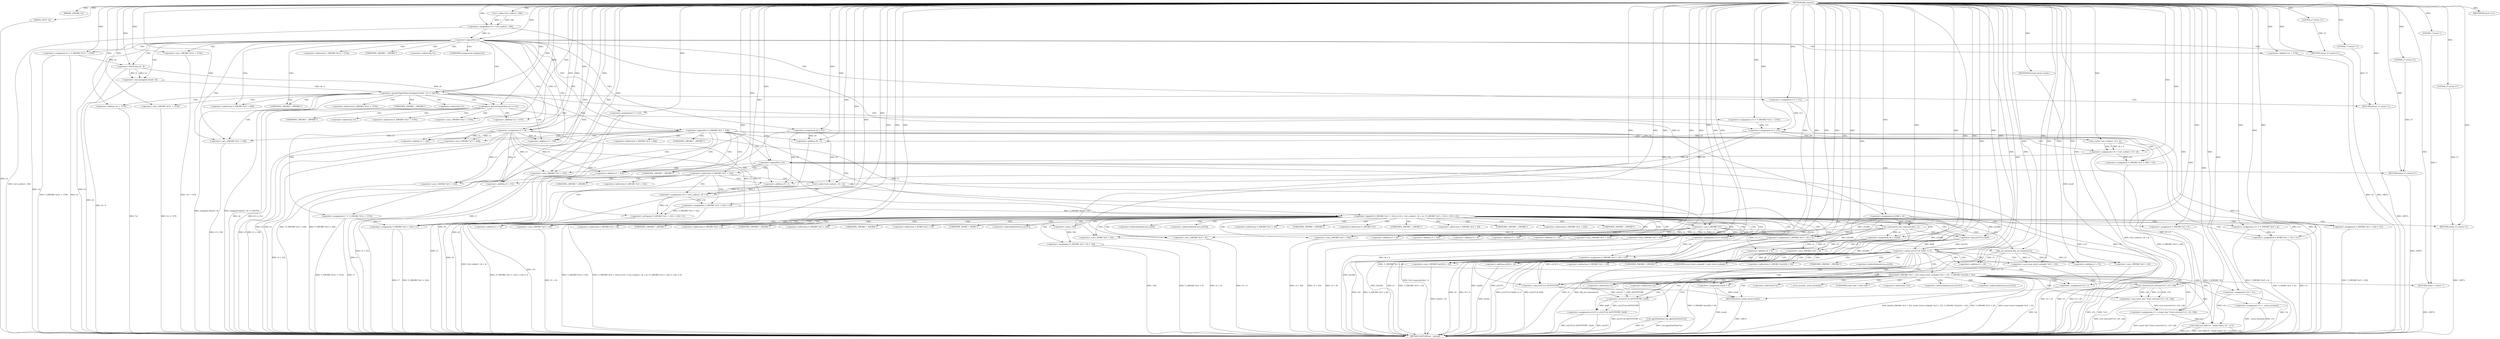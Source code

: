 digraph tftp_connect {  
"1000117" [label = "(METHOD,tftp_connect)" ]
"1000425" [label = "(METHOD_RETURN,int __fastcall)" ]
"1000118" [label = "(PARAM,_DWORD *a1)" ]
"1000119" [label = "(PARAM,_BYTE *a2)" ]
"1000137" [label = "(<operator>.assignment,v4 = Curl_ccalloc(1, 336))" ]
"1000139" [label = "(Curl_ccalloc,Curl_ccalloc(1, 336))" ]
"1000142" [label = "(<operator>.assignment,a1[188] = v4)" ]
"1000148" [label = "(<operator>.logicalNot,!v4)" ]
"1000150" [label = "(RETURN,return 27;,return 27;)" ]
"1000151" [label = "(LITERAL,27,return 27;)" ]
"1000152" [label = "(<operator>.assignment,v5 = v4)" ]
"1000155" [label = "(<operator>.assignment,v6 = *(_DWORD *)(*a1 + 1576))" ]
"1000158" [label = "(<operator>.cast,(_DWORD *)(*a1 + 1576))" ]
"1000160" [label = "(<operator>.addition,*a1 + 1576)" ]
"1000165" [label = "(IDENTIFIER,v6,if ( v6 ))" ]
"1000167" [label = "(<operator>.assignment,v13 = 512)" ]
"1000171" [label = "(<operator>.greaterEqualsThan,(unsigned int)(v6 - 8) >= 0xFFB1)" ]
"1000172" [label = "(<operator>.cast,(unsigned int)(v6 - 8))" ]
"1000174" [label = "(<operator>.subtraction,v6 - 8)" ]
"1000178" [label = "(RETURN,return 71;,return 71;)" ]
"1000179" [label = "(LITERAL,71,return 71;)" ]
"1000181" [label = "(<operator>.greaterEqualsThan,v6 >= 512)" ]
"1000184" [label = "(<operator>.assignment,v13 = *(_DWORD *)(*a1 + 1576))" ]
"1000187" [label = "(<operator>.cast,(_DWORD *)(*a1 + 1576))" ]
"1000189" [label = "(<operator>.addition,*a1 + 1576)" ]
"1000193" [label = "(<operator>.assignment,v7 = *(_DWORD *)(*a1 + 1576))" ]
"1000196" [label = "(<operator>.cast,(_DWORD *)(*a1 + 1576))" ]
"1000198" [label = "(<operator>.addition,*a1 + 1576)" ]
"1000202" [label = "(<operator>.assignment,v8 = v13)" ]
"1000207" [label = "(<operator>.assignment,v7 = 512)" ]
"1000210" [label = "(<operator>.assignment,v8 = 512)" ]
"1000214" [label = "(<operator>.logicalNot,!*(_DWORD *)(v5 + 328))" ]
"1000216" [label = "(<operator>.cast,(_DWORD *)(v5 + 328))" ]
"1000218" [label = "(<operator>.addition,v5 + 328)" ]
"1000222" [label = "(<operator>.assignment,v14 = Curl_ccalloc(1, v8 + 4))" ]
"1000224" [label = "(Curl_ccalloc,Curl_ccalloc(1, v8 + 4))" ]
"1000226" [label = "(<operator>.addition,v8 + 4)" ]
"1000229" [label = "(<operator>.assignment,*(_DWORD *)(v5 + 328) = v14)" ]
"1000231" [label = "(<operator>.cast,(_DWORD *)(v5 + 328))" ]
"1000233" [label = "(<operator>.addition,v5 + 328)" ]
"1000238" [label = "(<operator>.logicalNot,!v14)" ]
"1000240" [label = "(RETURN,return 27;,return 27;)" ]
"1000241" [label = "(LITERAL,27,return 27;)" ]
"1000243" [label = "(<operator>.logicalOr,*(_DWORD *)(v5 + 332) || (v18 = Curl_ccalloc(1, v8 + 4), (*(_DWORD *)(v5 + 332) = v18) != 0))" ]
"1000245" [label = "(<operator>.cast,(_DWORD *)(v5 + 332))" ]
"1000247" [label = "(<operator>.addition,v5 + 332)" ]
"1000251" [label = "(<operator>.assignment,v18 = Curl_ccalloc(1, v8 + 4))" ]
"1000253" [label = "(Curl_ccalloc,Curl_ccalloc(1, v8 + 4))" ]
"1000255" [label = "(<operator>.addition,v8 + 4)" ]
"1000258" [label = "(<operator>.notEquals,(*(_DWORD *)(v5 + 332) = v18) != 0)" ]
"1000259" [label = "(<operator>.assignment,*(_DWORD *)(v5 + 332) = v18)" ]
"1000261" [label = "(<operator>.cast,(_DWORD *)(v5 + 332))" ]
"1000263" [label = "(<operator>.addition,v5 + 332)" ]
"1000269" [label = "(Curl_conncontrol,Curl_conncontrol(a1, 1))" ]
"1000272" [label = "(<operator>.assignment,v9 = a1[20])" ]
"1000277" [label = "(<operator>.assignment,v10 = a1[105])" ]
"1000282" [label = "(<operator>.assignment,*(_DWORD *)(v5 + 16) = a1)" ]
"1000284" [label = "(<operator>.cast,(_DWORD *)(v5 + 16))" ]
"1000286" [label = "(<operator>.addition,v5 + 16)" ]
"1000290" [label = "(<operator>.assignment,*(_DWORD *)v5 = 0)" ]
"1000292" [label = "(<operator>.cast,(_DWORD *)v5)" ]
"1000296" [label = "(<operator>.assignment,*(_DWORD *)(v5 + 20) = v10)" ]
"1000298" [label = "(<operator>.cast,(_DWORD *)(v5 + 20))" ]
"1000300" [label = "(<operator>.addition,v5 + 20)" ]
"1000304" [label = "(<operator>.assignment,*(_DWORD *)(v5 + 324) = v7)" ]
"1000306" [label = "(<operator>.cast,(_DWORD *)(v5 + 324))" ]
"1000308" [label = "(<operator>.addition,v5 + 324)" ]
"1000312" [label = "(<operator>.assignment,*(_DWORD *)(v5 + 8) = -100)" ]
"1000314" [label = "(<operator>.cast,(_DWORD *)(v5 + 8))" ]
"1000316" [label = "(<operator>.addition,v5 + 8)" ]
"1000319" [label = "(<operator>.minus,-100)" ]
"1000321" [label = "(<operator>.assignment,v11 = *(_DWORD *)(v9 + 4))" ]
"1000324" [label = "(<operator>.cast,(_DWORD *)(v9 + 4))" ]
"1000326" [label = "(<operator>.addition,v9 + 4)" ]
"1000329" [label = "(<operator>.assignment,*(_DWORD *)(v5 + 320) = 512)" ]
"1000331" [label = "(<operator>.cast,(_DWORD *)(v5 + 320))" ]
"1000333" [label = "(<operator>.addition,v5 + 320)" ]
"1000337" [label = "(<operator>.assignment,*(_WORD *)(v5 + 52) = v11)" ]
"1000339" [label = "(<operator>.cast,(_WORD *)(v5 + 52))" ]
"1000341" [label = "(<operator>.addition,v5 + 52)" ]
"1000345" [label = "(tftp_set_timeouts,tftp_set_timeouts(v5))" ]
"1000348" [label = "(<operator>.equals,(a1[147] & 0x40) == 0)" ]
"1000349" [label = "(<operator>.and,a1[147] & 0x40)" ]
"1000357" [label = "(bind,bind(*(_DWORD *)(v5 + 20), (const struct sockaddr *)(v5 + 52), *(_DWORD *)(a1[20] + 16)))" ]
"1000359" [label = "(<operator>.cast,(_DWORD *)(v5 + 20))" ]
"1000361" [label = "(<operator>.addition,v5 + 20)" ]
"1000364" [label = "(<operator>.cast,(const struct sockaddr *)(v5 + 52))" ]
"1000366" [label = "(<operator>.addition,v5 + 52)" ]
"1000370" [label = "(<operator>.cast,(_DWORD *)(a1[20] + 16))" ]
"1000372" [label = "(<operator>.addition,a1[20] + 16)" ]
"1000378" [label = "(<operator>.assignment,v16 = *a1)" ]
"1000382" [label = "(<operator>.assignment,v15 = _errno_location())" ]
"1000385" [label = "(<operator>.assignment,v17 = (const char *)Curl_strerror(*v15, v19, 128))" ]
"1000387" [label = "(<operator>.cast,(const char *)Curl_strerror(*v15, v19, 128))" ]
"1000389" [label = "(Curl_strerror,Curl_strerror(*v15, v19, 128))" ]
"1000394" [label = "(Curl_failf,Curl_failf(v16, \"bind() failed; %s\", v17))" ]
"1000398" [label = "(RETURN,return 7;,return 7;)" ]
"1000399" [label = "(LITERAL,7,return 7;)" ]
"1000400" [label = "(<operator>.assignment,a1[147] = a1[147] & 0xFFFFFFBF | 0x40)" ]
"1000404" [label = "(<operator>.or,a1[147] & 0xFFFFFFBF | 0x40)" ]
"1000405" [label = "(<operator>.and,a1[147] & 0xFFFFFFBF)" ]
"1000411" [label = "(Curl_pgrsStartNow,Curl_pgrsStartNow(*a1))" ]
"1000414" [label = "(<operator>.assignment,result = 0)" ]
"1000417" [label = "(<operator>.assignment,*a2 = 1)" ]
"1000421" [label = "(RETURN,return result;,return result;)" ]
"1000422" [label = "(IDENTIFIER,result,return result;)" ]
"1000423" [label = "(RETURN,return 27;,return 27;)" ]
"1000424" [label = "(LITERAL,27,return 27;)" ]
"1000157" [label = "(<operator>.indirection,*(_DWORD *)(*a1 + 1576))" ]
"1000159" [label = "(UNKNOWN,_DWORD *,_DWORD *)" ]
"1000161" [label = "(<operator>.indirection,*a1)" ]
"1000173" [label = "(UNKNOWN,unsigned int,unsigned int)" ]
"1000186" [label = "(<operator>.indirection,*(_DWORD *)(*a1 + 1576))" ]
"1000188" [label = "(UNKNOWN,_DWORD *,_DWORD *)" ]
"1000190" [label = "(<operator>.indirection,*a1)" ]
"1000195" [label = "(<operator>.indirection,*(_DWORD *)(*a1 + 1576))" ]
"1000197" [label = "(UNKNOWN,_DWORD *,_DWORD *)" ]
"1000199" [label = "(<operator>.indirection,*a1)" ]
"1000215" [label = "(<operator>.indirection,*(_DWORD *)(v5 + 328))" ]
"1000217" [label = "(UNKNOWN,_DWORD *,_DWORD *)" ]
"1000230" [label = "(<operator>.indirection,*(_DWORD *)(v5 + 328))" ]
"1000232" [label = "(UNKNOWN,_DWORD *,_DWORD *)" ]
"1000244" [label = "(<operator>.indirection,*(_DWORD *)(v5 + 332))" ]
"1000246" [label = "(UNKNOWN,_DWORD *,_DWORD *)" ]
"1000260" [label = "(<operator>.indirection,*(_DWORD *)(v5 + 332))" ]
"1000262" [label = "(UNKNOWN,_DWORD *,_DWORD *)" ]
"1000274" [label = "(<operator>.indirectIndexAccess,a1[20])" ]
"1000279" [label = "(<operator>.indirectIndexAccess,a1[105])" ]
"1000283" [label = "(<operator>.indirection,*(_DWORD *)(v5 + 16))" ]
"1000285" [label = "(UNKNOWN,_DWORD *,_DWORD *)" ]
"1000291" [label = "(<operator>.indirection,*(_DWORD *)v5)" ]
"1000293" [label = "(UNKNOWN,_DWORD *,_DWORD *)" ]
"1000297" [label = "(<operator>.indirection,*(_DWORD *)(v5 + 20))" ]
"1000299" [label = "(UNKNOWN,_DWORD *,_DWORD *)" ]
"1000305" [label = "(<operator>.indirection,*(_DWORD *)(v5 + 324))" ]
"1000307" [label = "(UNKNOWN,_DWORD *,_DWORD *)" ]
"1000313" [label = "(<operator>.indirection,*(_DWORD *)(v5 + 8))" ]
"1000315" [label = "(UNKNOWN,_DWORD *,_DWORD *)" ]
"1000323" [label = "(<operator>.indirection,*(_DWORD *)(v9 + 4))" ]
"1000325" [label = "(UNKNOWN,_DWORD *,_DWORD *)" ]
"1000330" [label = "(<operator>.indirection,*(_DWORD *)(v5 + 320))" ]
"1000332" [label = "(UNKNOWN,_DWORD *,_DWORD *)" ]
"1000338" [label = "(<operator>.indirection,*(_WORD *)(v5 + 52))" ]
"1000340" [label = "(UNKNOWN,_WORD *,_WORD *)" ]
"1000350" [label = "(<operator>.indirectIndexAccess,a1[147])" ]
"1000358" [label = "(<operator>.indirection,*(_DWORD *)(v5 + 20))" ]
"1000360" [label = "(UNKNOWN,_DWORD *,_DWORD *)" ]
"1000365" [label = "(UNKNOWN,const struct sockaddr *,const struct sockaddr *)" ]
"1000369" [label = "(<operator>.indirection,*(_DWORD *)(a1[20] + 16))" ]
"1000371" [label = "(UNKNOWN,_DWORD *,_DWORD *)" ]
"1000373" [label = "(<operator>.indirectIndexAccess,a1[20])" ]
"1000380" [label = "(<operator>.indirection,*a1)" ]
"1000384" [label = "(_errno_location,_errno_location())" ]
"1000388" [label = "(UNKNOWN,const char *,const char *)" ]
"1000390" [label = "(<operator>.indirection,*v15)" ]
"1000401" [label = "(<operator>.indirectIndexAccess,a1[147])" ]
"1000406" [label = "(<operator>.indirectIndexAccess,a1[147])" ]
"1000412" [label = "(<operator>.indirection,*a1)" ]
"1000418" [label = "(<operator>.indirection,*a2)" ]
  "1000423" -> "1000425"  [ label = "DDG: <RET>"] 
  "1000178" -> "1000425"  [ label = "DDG: <RET>"] 
  "1000150" -> "1000425"  [ label = "DDG: <RET>"] 
  "1000421" -> "1000425"  [ label = "DDG: <RET>"] 
  "1000240" -> "1000425"  [ label = "DDG: <RET>"] 
  "1000398" -> "1000425"  [ label = "DDG: <RET>"] 
  "1000400" -> "1000425"  [ label = "DDG: a1[147] & 0xFFFFFFBF | 0x40"] 
  "1000282" -> "1000425"  [ label = "DDG: a1"] 
  "1000326" -> "1000425"  [ label = "DDG: v9"] 
  "1000181" -> "1000425"  [ label = "DDG: v6 >= 512"] 
  "1000243" -> "1000425"  [ label = "DDG: *(_DWORD *)(v5 + 332) || (v18 = Curl_ccalloc(1, v8 + 4), (*(_DWORD *)(v5 + 332) = v18) != 0)"] 
  "1000160" -> "1000425"  [ label = "DDG: *a1"] 
  "1000216" -> "1000425"  [ label = "DDG: v5 + 328"] 
  "1000193" -> "1000425"  [ label = "DDG: v7"] 
  "1000142" -> "1000425"  [ label = "DDG: a1[188]"] 
  "1000394" -> "1000425"  [ label = "DDG: Curl_failf(v16, \"bind() failed; %s\", v17)"] 
  "1000348" -> "1000425"  [ label = "DDG: (a1[147] & 0x40) == 0"] 
  "1000387" -> "1000425"  [ label = "DDG: Curl_strerror(*v15, v19, 128)"] 
  "1000314" -> "1000425"  [ label = "DDG: v5 + 8"] 
  "1000198" -> "1000425"  [ label = "DDG: *a1"] 
  "1000202" -> "1000425"  [ label = "DDG: v8"] 
  "1000137" -> "1000425"  [ label = "DDG: Curl_ccalloc(1, 336)"] 
  "1000238" -> "1000425"  [ label = "DDG: v14"] 
  "1000243" -> "1000425"  [ label = "DDG: *(_DWORD *)(v5 + 332)"] 
  "1000337" -> "1000425"  [ label = "DDG: v11"] 
  "1000329" -> "1000425"  [ label = "DDG: *(_DWORD *)(v5 + 320)"] 
  "1000312" -> "1000425"  [ label = "DDG: -100"] 
  "1000172" -> "1000425"  [ label = "DDG: v6 - 8"] 
  "1000269" -> "1000425"  [ label = "DDG: Curl_conncontrol(a1, 1)"] 
  "1000231" -> "1000425"  [ label = "DDG: v5 + 328"] 
  "1000306" -> "1000425"  [ label = "DDG: v5 + 324"] 
  "1000258" -> "1000425"  [ label = "DDG: (*(_DWORD *)(v5 + 332) = v18) != 0"] 
  "1000414" -> "1000425"  [ label = "DDG: result"] 
  "1000155" -> "1000425"  [ label = "DDG: *(_DWORD *)(*a1 + 1576)"] 
  "1000312" -> "1000425"  [ label = "DDG: *(_DWORD *)(v5 + 8)"] 
  "1000229" -> "1000425"  [ label = "DDG: *(_DWORD *)(v5 + 328)"] 
  "1000210" -> "1000425"  [ label = "DDG: v8"] 
  "1000321" -> "1000425"  [ label = "DDG: *(_DWORD *)(v9 + 4)"] 
  "1000400" -> "1000425"  [ label = "DDG: a1[147]"] 
  "1000357" -> "1000425"  [ label = "DDG: (const struct sockaddr *)(v5 + 52)"] 
  "1000357" -> "1000425"  [ label = "DDG: *(_DWORD *)(a1[20] + 16)"] 
  "1000389" -> "1000425"  [ label = "DDG: v19"] 
  "1000378" -> "1000425"  [ label = "DDG: *a1"] 
  "1000233" -> "1000425"  [ label = "DDG: v5"] 
  "1000255" -> "1000425"  [ label = "DDG: v8"] 
  "1000282" -> "1000425"  [ label = "DDG: *(_DWORD *)(v5 + 16)"] 
  "1000382" -> "1000425"  [ label = "DDG: _errno_location()"] 
  "1000272" -> "1000425"  [ label = "DDG: a1[20]"] 
  "1000214" -> "1000425"  [ label = "DDG: !*(_DWORD *)(v5 + 328)"] 
  "1000119" -> "1000425"  [ label = "DDG: a2"] 
  "1000259" -> "1000425"  [ label = "DDG: v18"] 
  "1000224" -> "1000425"  [ label = "DDG: v8 + 4"] 
  "1000339" -> "1000425"  [ label = "DDG: v5 + 52"] 
  "1000385" -> "1000425"  [ label = "DDG: (const char *)Curl_strerror(*v15, v19, 128)"] 
  "1000226" -> "1000425"  [ label = "DDG: v8"] 
  "1000152" -> "1000425"  [ label = "DDG: v5"] 
  "1000222" -> "1000425"  [ label = "DDG: Curl_ccalloc(1, v8 + 4)"] 
  "1000148" -> "1000425"  [ label = "DDG: v4"] 
  "1000345" -> "1000425"  [ label = "DDG: tftp_set_timeouts(v5)"] 
  "1000181" -> "1000425"  [ label = "DDG: v6"] 
  "1000202" -> "1000425"  [ label = "DDG: v13"] 
  "1000148" -> "1000425"  [ label = "DDG: !v4"] 
  "1000251" -> "1000425"  [ label = "DDG: Curl_ccalloc(1, v8 + 4)"] 
  "1000245" -> "1000425"  [ label = "DDG: v5 + 332"] 
  "1000214" -> "1000425"  [ label = "DDG: *(_DWORD *)(v5 + 328)"] 
  "1000261" -> "1000425"  [ label = "DDG: v5 + 332"] 
  "1000349" -> "1000425"  [ label = "DDG: a1[147]"] 
  "1000345" -> "1000425"  [ label = "DDG: v5"] 
  "1000366" -> "1000425"  [ label = "DDG: v5"] 
  "1000253" -> "1000425"  [ label = "DDG: v8 + 4"] 
  "1000394" -> "1000425"  [ label = "DDG: v16"] 
  "1000359" -> "1000425"  [ label = "DDG: v5 + 20"] 
  "1000277" -> "1000425"  [ label = "DDG: a1[105]"] 
  "1000247" -> "1000425"  [ label = "DDG: v5"] 
  "1000284" -> "1000425"  [ label = "DDG: v5 + 16"] 
  "1000296" -> "1000425"  [ label = "DDG: v10"] 
  "1000290" -> "1000425"  [ label = "DDG: *(_DWORD *)v5"] 
  "1000364" -> "1000425"  [ label = "DDG: v5 + 52"] 
  "1000196" -> "1000425"  [ label = "DDG: *a1 + 1576"] 
  "1000370" -> "1000425"  [ label = "DDG: a1[20] + 16"] 
  "1000411" -> "1000425"  [ label = "DDG: Curl_pgrsStartNow(*a1)"] 
  "1000348" -> "1000425"  [ label = "DDG: a1[147] & 0x40"] 
  "1000304" -> "1000425"  [ label = "DDG: v7"] 
  "1000171" -> "1000425"  [ label = "DDG: (unsigned int)(v6 - 8) >= 0xFFB1"] 
  "1000207" -> "1000425"  [ label = "DDG: v7"] 
  "1000155" -> "1000425"  [ label = "DDG: v6"] 
  "1000298" -> "1000425"  [ label = "DDG: v5 + 20"] 
  "1000411" -> "1000425"  [ label = "DDG: *a1"] 
  "1000263" -> "1000425"  [ label = "DDG: v5"] 
  "1000394" -> "1000425"  [ label = "DDG: v17"] 
  "1000304" -> "1000425"  [ label = "DDG: *(_DWORD *)(v5 + 324)"] 
  "1000382" -> "1000425"  [ label = "DDG: v15"] 
  "1000357" -> "1000425"  [ label = "DDG: bind(*(_DWORD *)(v5 + 20), (const struct sockaddr *)(v5 + 52), *(_DWORD *)(a1[20] + 16))"] 
  "1000238" -> "1000425"  [ label = "DDG: !v14"] 
  "1000404" -> "1000425"  [ label = "DDG: a1[147] & 0xFFFFFFBF"] 
  "1000158" -> "1000425"  [ label = "DDG: *a1 + 1576"] 
  "1000193" -> "1000425"  [ label = "DDG: *(_DWORD *)(*a1 + 1576)"] 
  "1000174" -> "1000425"  [ label = "DDG: v6"] 
  "1000324" -> "1000425"  [ label = "DDG: v9 + 4"] 
  "1000372" -> "1000425"  [ label = "DDG: a1[20]"] 
  "1000171" -> "1000425"  [ label = "DDG: (unsigned int)(v6 - 8)"] 
  "1000296" -> "1000425"  [ label = "DDG: *(_DWORD *)(v5 + 20)"] 
  "1000152" -> "1000425"  [ label = "DDG: v4"] 
  "1000337" -> "1000425"  [ label = "DDG: *(_WORD *)(v5 + 52)"] 
  "1000357" -> "1000425"  [ label = "DDG: *(_DWORD *)(v5 + 20)"] 
  "1000167" -> "1000425"  [ label = "DDG: v13"] 
  "1000389" -> "1000425"  [ label = "DDG: *v15"] 
  "1000331" -> "1000425"  [ label = "DDG: v5 + 320"] 
  "1000417" -> "1000425"  [ label = "DDG: *a2"] 
  "1000117" -> "1000118"  [ label = "DDG: "] 
  "1000117" -> "1000119"  [ label = "DDG: "] 
  "1000139" -> "1000137"  [ label = "DDG: 1"] 
  "1000139" -> "1000137"  [ label = "DDG: 336"] 
  "1000117" -> "1000137"  [ label = "DDG: "] 
  "1000117" -> "1000139"  [ label = "DDG: "] 
  "1000137" -> "1000142"  [ label = "DDG: v4"] 
  "1000117" -> "1000142"  [ label = "DDG: "] 
  "1000117" -> "1000148"  [ label = "DDG: "] 
  "1000137" -> "1000148"  [ label = "DDG: v4"] 
  "1000151" -> "1000150"  [ label = "DDG: 27"] 
  "1000117" -> "1000150"  [ label = "DDG: "] 
  "1000117" -> "1000151"  [ label = "DDG: "] 
  "1000148" -> "1000152"  [ label = "DDG: v4"] 
  "1000117" -> "1000152"  [ label = "DDG: "] 
  "1000117" -> "1000155"  [ label = "DDG: "] 
  "1000117" -> "1000158"  [ label = "DDG: "] 
  "1000117" -> "1000160"  [ label = "DDG: "] 
  "1000117" -> "1000165"  [ label = "DDG: "] 
  "1000117" -> "1000167"  [ label = "DDG: "] 
  "1000172" -> "1000171"  [ label = "DDG: v6 - 8"] 
  "1000174" -> "1000172"  [ label = "DDG: v6"] 
  "1000174" -> "1000172"  [ label = "DDG: 8"] 
  "1000155" -> "1000174"  [ label = "DDG: v6"] 
  "1000117" -> "1000174"  [ label = "DDG: "] 
  "1000117" -> "1000171"  [ label = "DDG: "] 
  "1000179" -> "1000178"  [ label = "DDG: 71"] 
  "1000117" -> "1000178"  [ label = "DDG: "] 
  "1000117" -> "1000179"  [ label = "DDG: "] 
  "1000174" -> "1000181"  [ label = "DDG: v6"] 
  "1000117" -> "1000181"  [ label = "DDG: "] 
  "1000117" -> "1000184"  [ label = "DDG: "] 
  "1000117" -> "1000187"  [ label = "DDG: "] 
  "1000117" -> "1000189"  [ label = "DDG: "] 
  "1000117" -> "1000193"  [ label = "DDG: "] 
  "1000117" -> "1000196"  [ label = "DDG: "] 
  "1000117" -> "1000198"  [ label = "DDG: "] 
  "1000184" -> "1000202"  [ label = "DDG: v13"] 
  "1000167" -> "1000202"  [ label = "DDG: v13"] 
  "1000117" -> "1000202"  [ label = "DDG: "] 
  "1000117" -> "1000207"  [ label = "DDG: "] 
  "1000117" -> "1000210"  [ label = "DDG: "] 
  "1000152" -> "1000216"  [ label = "DDG: v5"] 
  "1000117" -> "1000216"  [ label = "DDG: "] 
  "1000152" -> "1000218"  [ label = "DDG: v5"] 
  "1000117" -> "1000218"  [ label = "DDG: "] 
  "1000224" -> "1000222"  [ label = "DDG: 1"] 
  "1000224" -> "1000222"  [ label = "DDG: v8 + 4"] 
  "1000117" -> "1000222"  [ label = "DDG: "] 
  "1000117" -> "1000224"  [ label = "DDG: "] 
  "1000202" -> "1000224"  [ label = "DDG: v8"] 
  "1000210" -> "1000224"  [ label = "DDG: v8"] 
  "1000202" -> "1000226"  [ label = "DDG: v8"] 
  "1000210" -> "1000226"  [ label = "DDG: v8"] 
  "1000117" -> "1000226"  [ label = "DDG: "] 
  "1000222" -> "1000229"  [ label = "DDG: v14"] 
  "1000117" -> "1000229"  [ label = "DDG: "] 
  "1000117" -> "1000231"  [ label = "DDG: "] 
  "1000152" -> "1000231"  [ label = "DDG: v5"] 
  "1000117" -> "1000233"  [ label = "DDG: "] 
  "1000152" -> "1000233"  [ label = "DDG: v5"] 
  "1000117" -> "1000238"  [ label = "DDG: "] 
  "1000222" -> "1000238"  [ label = "DDG: v14"] 
  "1000241" -> "1000240"  [ label = "DDG: 27"] 
  "1000117" -> "1000240"  [ label = "DDG: "] 
  "1000117" -> "1000241"  [ label = "DDG: "] 
  "1000259" -> "1000243"  [ label = "DDG: *(_DWORD *)(v5 + 332)"] 
  "1000117" -> "1000245"  [ label = "DDG: "] 
  "1000152" -> "1000245"  [ label = "DDG: v5"] 
  "1000117" -> "1000247"  [ label = "DDG: "] 
  "1000152" -> "1000247"  [ label = "DDG: v5"] 
  "1000253" -> "1000251"  [ label = "DDG: 1"] 
  "1000253" -> "1000251"  [ label = "DDG: v8 + 4"] 
  "1000117" -> "1000251"  [ label = "DDG: "] 
  "1000117" -> "1000253"  [ label = "DDG: "] 
  "1000202" -> "1000253"  [ label = "DDG: v8"] 
  "1000210" -> "1000253"  [ label = "DDG: v8"] 
  "1000202" -> "1000255"  [ label = "DDG: v8"] 
  "1000210" -> "1000255"  [ label = "DDG: v8"] 
  "1000117" -> "1000255"  [ label = "DDG: "] 
  "1000259" -> "1000258"  [ label = "DDG: *(_DWORD *)(v5 + 332)"] 
  "1000251" -> "1000258"  [ label = "DDG: v18"] 
  "1000117" -> "1000258"  [ label = "DDG: "] 
  "1000117" -> "1000261"  [ label = "DDG: "] 
  "1000152" -> "1000261"  [ label = "DDG: v5"] 
  "1000117" -> "1000263"  [ label = "DDG: "] 
  "1000152" -> "1000263"  [ label = "DDG: v5"] 
  "1000251" -> "1000259"  [ label = "DDG: v18"] 
  "1000117" -> "1000259"  [ label = "DDG: "] 
  "1000142" -> "1000269"  [ label = "DDG: a1[188]"] 
  "1000117" -> "1000269"  [ label = "DDG: "] 
  "1000269" -> "1000272"  [ label = "DDG: a1"] 
  "1000117" -> "1000272"  [ label = "DDG: "] 
  "1000269" -> "1000277"  [ label = "DDG: a1"] 
  "1000117" -> "1000277"  [ label = "DDG: "] 
  "1000142" -> "1000282"  [ label = "DDG: a1[188]"] 
  "1000269" -> "1000282"  [ label = "DDG: a1"] 
  "1000117" -> "1000282"  [ label = "DDG: "] 
  "1000117" -> "1000284"  [ label = "DDG: "] 
  "1000152" -> "1000284"  [ label = "DDG: v5"] 
  "1000117" -> "1000286"  [ label = "DDG: "] 
  "1000152" -> "1000286"  [ label = "DDG: v5"] 
  "1000117" -> "1000290"  [ label = "DDG: "] 
  "1000117" -> "1000292"  [ label = "DDG: "] 
  "1000152" -> "1000292"  [ label = "DDG: v5"] 
  "1000277" -> "1000296"  [ label = "DDG: v10"] 
  "1000117" -> "1000296"  [ label = "DDG: "] 
  "1000292" -> "1000298"  [ label = "DDG: v5"] 
  "1000117" -> "1000298"  [ label = "DDG: "] 
  "1000292" -> "1000300"  [ label = "DDG: v5"] 
  "1000117" -> "1000300"  [ label = "DDG: "] 
  "1000193" -> "1000304"  [ label = "DDG: v7"] 
  "1000207" -> "1000304"  [ label = "DDG: v7"] 
  "1000117" -> "1000304"  [ label = "DDG: "] 
  "1000117" -> "1000306"  [ label = "DDG: "] 
  "1000292" -> "1000306"  [ label = "DDG: v5"] 
  "1000117" -> "1000308"  [ label = "DDG: "] 
  "1000292" -> "1000308"  [ label = "DDG: v5"] 
  "1000319" -> "1000312"  [ label = "DDG: 100"] 
  "1000117" -> "1000314"  [ label = "DDG: "] 
  "1000292" -> "1000314"  [ label = "DDG: v5"] 
  "1000117" -> "1000316"  [ label = "DDG: "] 
  "1000292" -> "1000316"  [ label = "DDG: v5"] 
  "1000117" -> "1000319"  [ label = "DDG: "] 
  "1000117" -> "1000321"  [ label = "DDG: "] 
  "1000272" -> "1000324"  [ label = "DDG: v9"] 
  "1000117" -> "1000324"  [ label = "DDG: "] 
  "1000272" -> "1000326"  [ label = "DDG: v9"] 
  "1000117" -> "1000326"  [ label = "DDG: "] 
  "1000117" -> "1000329"  [ label = "DDG: "] 
  "1000117" -> "1000331"  [ label = "DDG: "] 
  "1000292" -> "1000331"  [ label = "DDG: v5"] 
  "1000117" -> "1000333"  [ label = "DDG: "] 
  "1000292" -> "1000333"  [ label = "DDG: v5"] 
  "1000321" -> "1000337"  [ label = "DDG: v11"] 
  "1000117" -> "1000337"  [ label = "DDG: "] 
  "1000117" -> "1000339"  [ label = "DDG: "] 
  "1000292" -> "1000339"  [ label = "DDG: v5"] 
  "1000117" -> "1000341"  [ label = "DDG: "] 
  "1000292" -> "1000341"  [ label = "DDG: v5"] 
  "1000117" -> "1000345"  [ label = "DDG: "] 
  "1000292" -> "1000345"  [ label = "DDG: v5"] 
  "1000349" -> "1000348"  [ label = "DDG: a1[147]"] 
  "1000349" -> "1000348"  [ label = "DDG: 0x40"] 
  "1000142" -> "1000349"  [ label = "DDG: a1[188]"] 
  "1000269" -> "1000349"  [ label = "DDG: a1"] 
  "1000117" -> "1000349"  [ label = "DDG: "] 
  "1000117" -> "1000348"  [ label = "DDG: "] 
  "1000296" -> "1000357"  [ label = "DDG: *(_DWORD *)(v5 + 20)"] 
  "1000345" -> "1000359"  [ label = "DDG: v5"] 
  "1000117" -> "1000359"  [ label = "DDG: "] 
  "1000345" -> "1000361"  [ label = "DDG: v5"] 
  "1000117" -> "1000361"  [ label = "DDG: "] 
  "1000364" -> "1000357"  [ label = "DDG: v5 + 52"] 
  "1000117" -> "1000364"  [ label = "DDG: "] 
  "1000345" -> "1000364"  [ label = "DDG: v5"] 
  "1000117" -> "1000366"  [ label = "DDG: "] 
  "1000345" -> "1000366"  [ label = "DDG: v5"] 
  "1000142" -> "1000370"  [ label = "DDG: a1[188]"] 
  "1000269" -> "1000370"  [ label = "DDG: a1"] 
  "1000117" -> "1000370"  [ label = "DDG: "] 
  "1000142" -> "1000372"  [ label = "DDG: a1[188]"] 
  "1000269" -> "1000372"  [ label = "DDG: a1"] 
  "1000117" -> "1000372"  [ label = "DDG: "] 
  "1000117" -> "1000378"  [ label = "DDG: "] 
  "1000117" -> "1000382"  [ label = "DDG: "] 
  "1000387" -> "1000385"  [ label = "DDG: Curl_strerror(*v15, v19, 128)"] 
  "1000117" -> "1000385"  [ label = "DDG: "] 
  "1000389" -> "1000387"  [ label = "DDG: *v15"] 
  "1000389" -> "1000387"  [ label = "DDG: v19"] 
  "1000389" -> "1000387"  [ label = "DDG: 128"] 
  "1000117" -> "1000389"  [ label = "DDG: "] 
  "1000378" -> "1000394"  [ label = "DDG: v16"] 
  "1000117" -> "1000394"  [ label = "DDG: "] 
  "1000385" -> "1000394"  [ label = "DDG: v17"] 
  "1000399" -> "1000398"  [ label = "DDG: 7"] 
  "1000117" -> "1000398"  [ label = "DDG: "] 
  "1000117" -> "1000399"  [ label = "DDG: "] 
  "1000404" -> "1000400"  [ label = "DDG: a1[147] & 0xFFFFFFBF"] 
  "1000404" -> "1000400"  [ label = "DDG: 0x40"] 
  "1000405" -> "1000404"  [ label = "DDG: a1[147]"] 
  "1000405" -> "1000404"  [ label = "DDG: 0xFFFFFFBF"] 
  "1000349" -> "1000405"  [ label = "DDG: a1[147]"] 
  "1000142" -> "1000405"  [ label = "DDG: a1[188]"] 
  "1000269" -> "1000405"  [ label = "DDG: a1"] 
  "1000117" -> "1000405"  [ label = "DDG: "] 
  "1000117" -> "1000404"  [ label = "DDG: "] 
  "1000117" -> "1000414"  [ label = "DDG: "] 
  "1000117" -> "1000417"  [ label = "DDG: "] 
  "1000422" -> "1000421"  [ label = "DDG: result"] 
  "1000414" -> "1000421"  [ label = "DDG: result"] 
  "1000117" -> "1000422"  [ label = "DDG: "] 
  "1000424" -> "1000423"  [ label = "DDG: 27"] 
  "1000117" -> "1000423"  [ label = "DDG: "] 
  "1000117" -> "1000424"  [ label = "DDG: "] 
  "1000148" -> "1000160"  [ label = "CDG: "] 
  "1000148" -> "1000159"  [ label = "CDG: "] 
  "1000148" -> "1000158"  [ label = "CDG: "] 
  "1000148" -> "1000157"  [ label = "CDG: "] 
  "1000148" -> "1000155"  [ label = "CDG: "] 
  "1000148" -> "1000152"  [ label = "CDG: "] 
  "1000148" -> "1000150"  [ label = "CDG: "] 
  "1000148" -> "1000161"  [ label = "CDG: "] 
  "1000148" -> "1000174"  [ label = "CDG: "] 
  "1000148" -> "1000173"  [ label = "CDG: "] 
  "1000148" -> "1000172"  [ label = "CDG: "] 
  "1000148" -> "1000171"  [ label = "CDG: "] 
  "1000148" -> "1000167"  [ label = "CDG: "] 
  "1000148" -> "1000207"  [ label = "CDG: "] 
  "1000148" -> "1000218"  [ label = "CDG: "] 
  "1000148" -> "1000217"  [ label = "CDG: "] 
  "1000148" -> "1000216"  [ label = "CDG: "] 
  "1000148" -> "1000215"  [ label = "CDG: "] 
  "1000148" -> "1000214"  [ label = "CDG: "] 
  "1000148" -> "1000210"  [ label = "CDG: "] 
  "1000171" -> "1000181"  [ label = "CDG: "] 
  "1000171" -> "1000178"  [ label = "CDG: "] 
  "1000171" -> "1000202"  [ label = "CDG: "] 
  "1000171" -> "1000199"  [ label = "CDG: "] 
  "1000171" -> "1000198"  [ label = "CDG: "] 
  "1000171" -> "1000197"  [ label = "CDG: "] 
  "1000171" -> "1000196"  [ label = "CDG: "] 
  "1000171" -> "1000195"  [ label = "CDG: "] 
  "1000171" -> "1000193"  [ label = "CDG: "] 
  "1000171" -> "1000218"  [ label = "CDG: "] 
  "1000171" -> "1000217"  [ label = "CDG: "] 
  "1000171" -> "1000216"  [ label = "CDG: "] 
  "1000171" -> "1000215"  [ label = "CDG: "] 
  "1000171" -> "1000214"  [ label = "CDG: "] 
  "1000181" -> "1000190"  [ label = "CDG: "] 
  "1000181" -> "1000189"  [ label = "CDG: "] 
  "1000181" -> "1000188"  [ label = "CDG: "] 
  "1000181" -> "1000187"  [ label = "CDG: "] 
  "1000181" -> "1000186"  [ label = "CDG: "] 
  "1000181" -> "1000184"  [ label = "CDG: "] 
  "1000214" -> "1000224"  [ label = "CDG: "] 
  "1000214" -> "1000222"  [ label = "CDG: "] 
  "1000214" -> "1000238"  [ label = "CDG: "] 
  "1000214" -> "1000233"  [ label = "CDG: "] 
  "1000214" -> "1000232"  [ label = "CDG: "] 
  "1000214" -> "1000231"  [ label = "CDG: "] 
  "1000214" -> "1000230"  [ label = "CDG: "] 
  "1000214" -> "1000229"  [ label = "CDG: "] 
  "1000214" -> "1000226"  [ label = "CDG: "] 
  "1000214" -> "1000247"  [ label = "CDG: "] 
  "1000214" -> "1000246"  [ label = "CDG: "] 
  "1000214" -> "1000245"  [ label = "CDG: "] 
  "1000214" -> "1000244"  [ label = "CDG: "] 
  "1000214" -> "1000243"  [ label = "CDG: "] 
  "1000238" -> "1000240"  [ label = "CDG: "] 
  "1000238" -> "1000247"  [ label = "CDG: "] 
  "1000238" -> "1000246"  [ label = "CDG: "] 
  "1000238" -> "1000245"  [ label = "CDG: "] 
  "1000238" -> "1000244"  [ label = "CDG: "] 
  "1000238" -> "1000243"  [ label = "CDG: "] 
  "1000243" -> "1000423"  [ label = "CDG: "] 
  "1000243" -> "1000272"  [ label = "CDG: "] 
  "1000243" -> "1000269"  [ label = "CDG: "] 
  "1000243" -> "1000286"  [ label = "CDG: "] 
  "1000243" -> "1000285"  [ label = "CDG: "] 
  "1000243" -> "1000284"  [ label = "CDG: "] 
  "1000243" -> "1000283"  [ label = "CDG: "] 
  "1000243" -> "1000282"  [ label = "CDG: "] 
  "1000243" -> "1000279"  [ label = "CDG: "] 
  "1000243" -> "1000277"  [ label = "CDG: "] 
  "1000243" -> "1000274"  [ label = "CDG: "] 
  "1000243" -> "1000304"  [ label = "CDG: "] 
  "1000243" -> "1000300"  [ label = "CDG: "] 
  "1000243" -> "1000299"  [ label = "CDG: "] 
  "1000243" -> "1000298"  [ label = "CDG: "] 
  "1000243" -> "1000297"  [ label = "CDG: "] 
  "1000243" -> "1000296"  [ label = "CDG: "] 
  "1000243" -> "1000293"  [ label = "CDG: "] 
  "1000243" -> "1000292"  [ label = "CDG: "] 
  "1000243" -> "1000291"  [ label = "CDG: "] 
  "1000243" -> "1000290"  [ label = "CDG: "] 
  "1000243" -> "1000319"  [ label = "CDG: "] 
  "1000243" -> "1000316"  [ label = "CDG: "] 
  "1000243" -> "1000315"  [ label = "CDG: "] 
  "1000243" -> "1000314"  [ label = "CDG: "] 
  "1000243" -> "1000313"  [ label = "CDG: "] 
  "1000243" -> "1000312"  [ label = "CDG: "] 
  "1000243" -> "1000308"  [ label = "CDG: "] 
  "1000243" -> "1000307"  [ label = "CDG: "] 
  "1000243" -> "1000306"  [ label = "CDG: "] 
  "1000243" -> "1000305"  [ label = "CDG: "] 
  "1000243" -> "1000333"  [ label = "CDG: "] 
  "1000243" -> "1000332"  [ label = "CDG: "] 
  "1000243" -> "1000331"  [ label = "CDG: "] 
  "1000243" -> "1000330"  [ label = "CDG: "] 
  "1000243" -> "1000329"  [ label = "CDG: "] 
  "1000243" -> "1000326"  [ label = "CDG: "] 
  "1000243" -> "1000325"  [ label = "CDG: "] 
  "1000243" -> "1000324"  [ label = "CDG: "] 
  "1000243" -> "1000323"  [ label = "CDG: "] 
  "1000243" -> "1000321"  [ label = "CDG: "] 
  "1000243" -> "1000350"  [ label = "CDG: "] 
  "1000243" -> "1000349"  [ label = "CDG: "] 
  "1000243" -> "1000348"  [ label = "CDG: "] 
  "1000243" -> "1000345"  [ label = "CDG: "] 
  "1000243" -> "1000341"  [ label = "CDG: "] 
  "1000243" -> "1000340"  [ label = "CDG: "] 
  "1000243" -> "1000339"  [ label = "CDG: "] 
  "1000243" -> "1000338"  [ label = "CDG: "] 
  "1000243" -> "1000337"  [ label = "CDG: "] 
  "1000244" -> "1000255"  [ label = "CDG: "] 
  "1000244" -> "1000253"  [ label = "CDG: "] 
  "1000244" -> "1000251"  [ label = "CDG: "] 
  "1000244" -> "1000263"  [ label = "CDG: "] 
  "1000244" -> "1000262"  [ label = "CDG: "] 
  "1000244" -> "1000261"  [ label = "CDG: "] 
  "1000244" -> "1000260"  [ label = "CDG: "] 
  "1000244" -> "1000259"  [ label = "CDG: "] 
  "1000244" -> "1000258"  [ label = "CDG: "] 
  "1000348" -> "1000421"  [ label = "CDG: "] 
  "1000348" -> "1000418"  [ label = "CDG: "] 
  "1000348" -> "1000417"  [ label = "CDG: "] 
  "1000348" -> "1000366"  [ label = "CDG: "] 
  "1000348" -> "1000365"  [ label = "CDG: "] 
  "1000348" -> "1000364"  [ label = "CDG: "] 
  "1000348" -> "1000361"  [ label = "CDG: "] 
  "1000348" -> "1000360"  [ label = "CDG: "] 
  "1000348" -> "1000359"  [ label = "CDG: "] 
  "1000348" -> "1000358"  [ label = "CDG: "] 
  "1000348" -> "1000357"  [ label = "CDG: "] 
  "1000348" -> "1000373"  [ label = "CDG: "] 
  "1000348" -> "1000372"  [ label = "CDG: "] 
  "1000348" -> "1000371"  [ label = "CDG: "] 
  "1000348" -> "1000370"  [ label = "CDG: "] 
  "1000348" -> "1000369"  [ label = "CDG: "] 
  "1000348" -> "1000414"  [ label = "CDG: "] 
  "1000348" -> "1000412"  [ label = "CDG: "] 
  "1000348" -> "1000411"  [ label = "CDG: "] 
  "1000357" -> "1000421"  [ label = "CDG: "] 
  "1000357" -> "1000418"  [ label = "CDG: "] 
  "1000357" -> "1000417"  [ label = "CDG: "] 
  "1000357" -> "1000384"  [ label = "CDG: "] 
  "1000357" -> "1000382"  [ label = "CDG: "] 
  "1000357" -> "1000380"  [ label = "CDG: "] 
  "1000357" -> "1000378"  [ label = "CDG: "] 
  "1000357" -> "1000400"  [ label = "CDG: "] 
  "1000357" -> "1000398"  [ label = "CDG: "] 
  "1000357" -> "1000394"  [ label = "CDG: "] 
  "1000357" -> "1000390"  [ label = "CDG: "] 
  "1000357" -> "1000389"  [ label = "CDG: "] 
  "1000357" -> "1000388"  [ label = "CDG: "] 
  "1000357" -> "1000387"  [ label = "CDG: "] 
  "1000357" -> "1000385"  [ label = "CDG: "] 
  "1000357" -> "1000414"  [ label = "CDG: "] 
  "1000357" -> "1000412"  [ label = "CDG: "] 
  "1000357" -> "1000411"  [ label = "CDG: "] 
  "1000357" -> "1000406"  [ label = "CDG: "] 
  "1000357" -> "1000405"  [ label = "CDG: "] 
  "1000357" -> "1000404"  [ label = "CDG: "] 
  "1000357" -> "1000401"  [ label = "CDG: "] 
}
